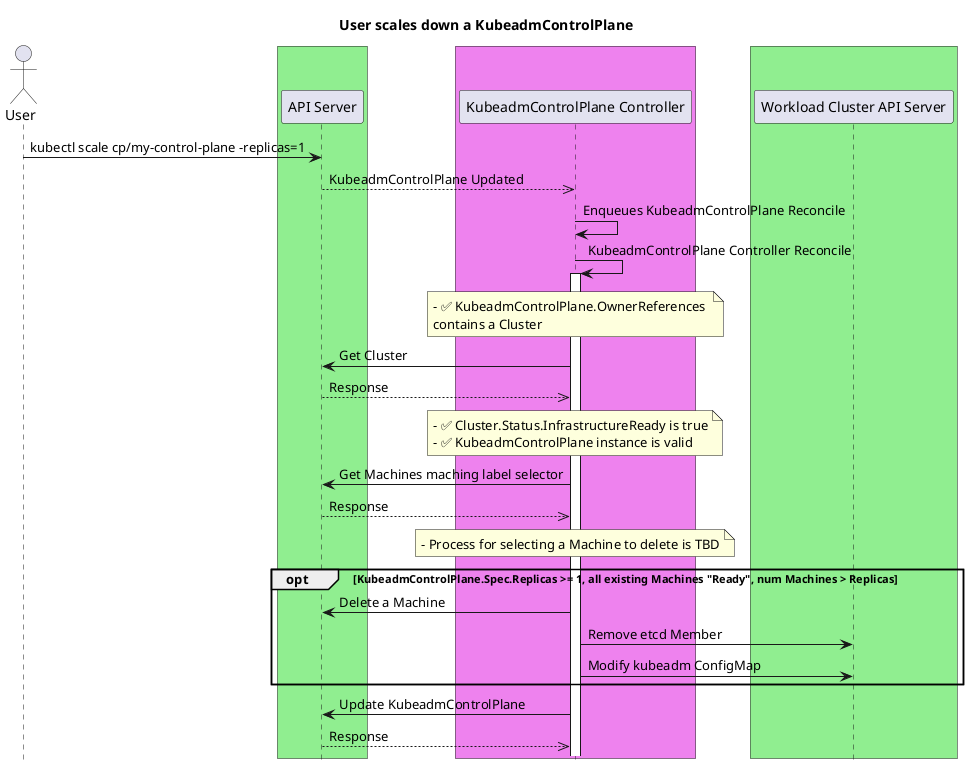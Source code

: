@startuml
title User scales down a KubeadmControlPlane
actor User

' -- GROUPS START ---

box #lightgreen
participant "API Server"
end box

box #violet
participant "KubeadmControlPlane Controller"
end box

box #lightgreen
participant "Workload Cluster API Server"
end box

' -- GROUPS END ---

User->"API Server":kubectl scale cp/my-control-plane -replicas=1
"API Server"-->>"KubeadmControlPlane Controller": KubeadmControlPlane Updated

"KubeadmControlPlane Controller"-> "KubeadmControlPlane Controller":Enqueues KubeadmControlPlane Reconcile

"KubeadmControlPlane Controller"-> "KubeadmControlPlane Controller":KubeadmControlPlane Controller Reconcile
activate "KubeadmControlPlane Controller"

note over "KubeadmControlPlane Controller": - ✅ KubeadmControlPlane.OwnerReferences \ncontains a Cluster

"KubeadmControlPlane Controller"->"API Server": Get Cluster
"KubeadmControlPlane Controller"<<--"API Server": Response

note over "KubeadmControlPlane Controller": - ✅ Cluster.Status.InfrastructureReady is true\n- ✅ KubeadmControlPlane instance is valid

"KubeadmControlPlane Controller"->"API Server": Get Machines maching label selector
"KubeadmControlPlane Controller"<<--"API Server": Response

note over "KubeadmControlPlane Controller": - Process for selecting a Machine to delete is TBD

opt KubeadmControlPlane.Spec.Replicas >= 1, all existing Machines "Ready", num Machines > Replicas

"KubeadmControlPlane Controller"->"API Server": Delete a Machine

"KubeadmControlPlane Controller"->"Workload Cluster API Server": Remove etcd Member

"KubeadmControlPlane Controller"->"Workload Cluster API Server": Modify kubeadm ConfigMap

end

"KubeadmControlPlane Controller"->"API Server": Update KubeadmControlPlane
"KubeadmControlPlane Controller"<<--"API Server": Response

hide footbox
@enduml
